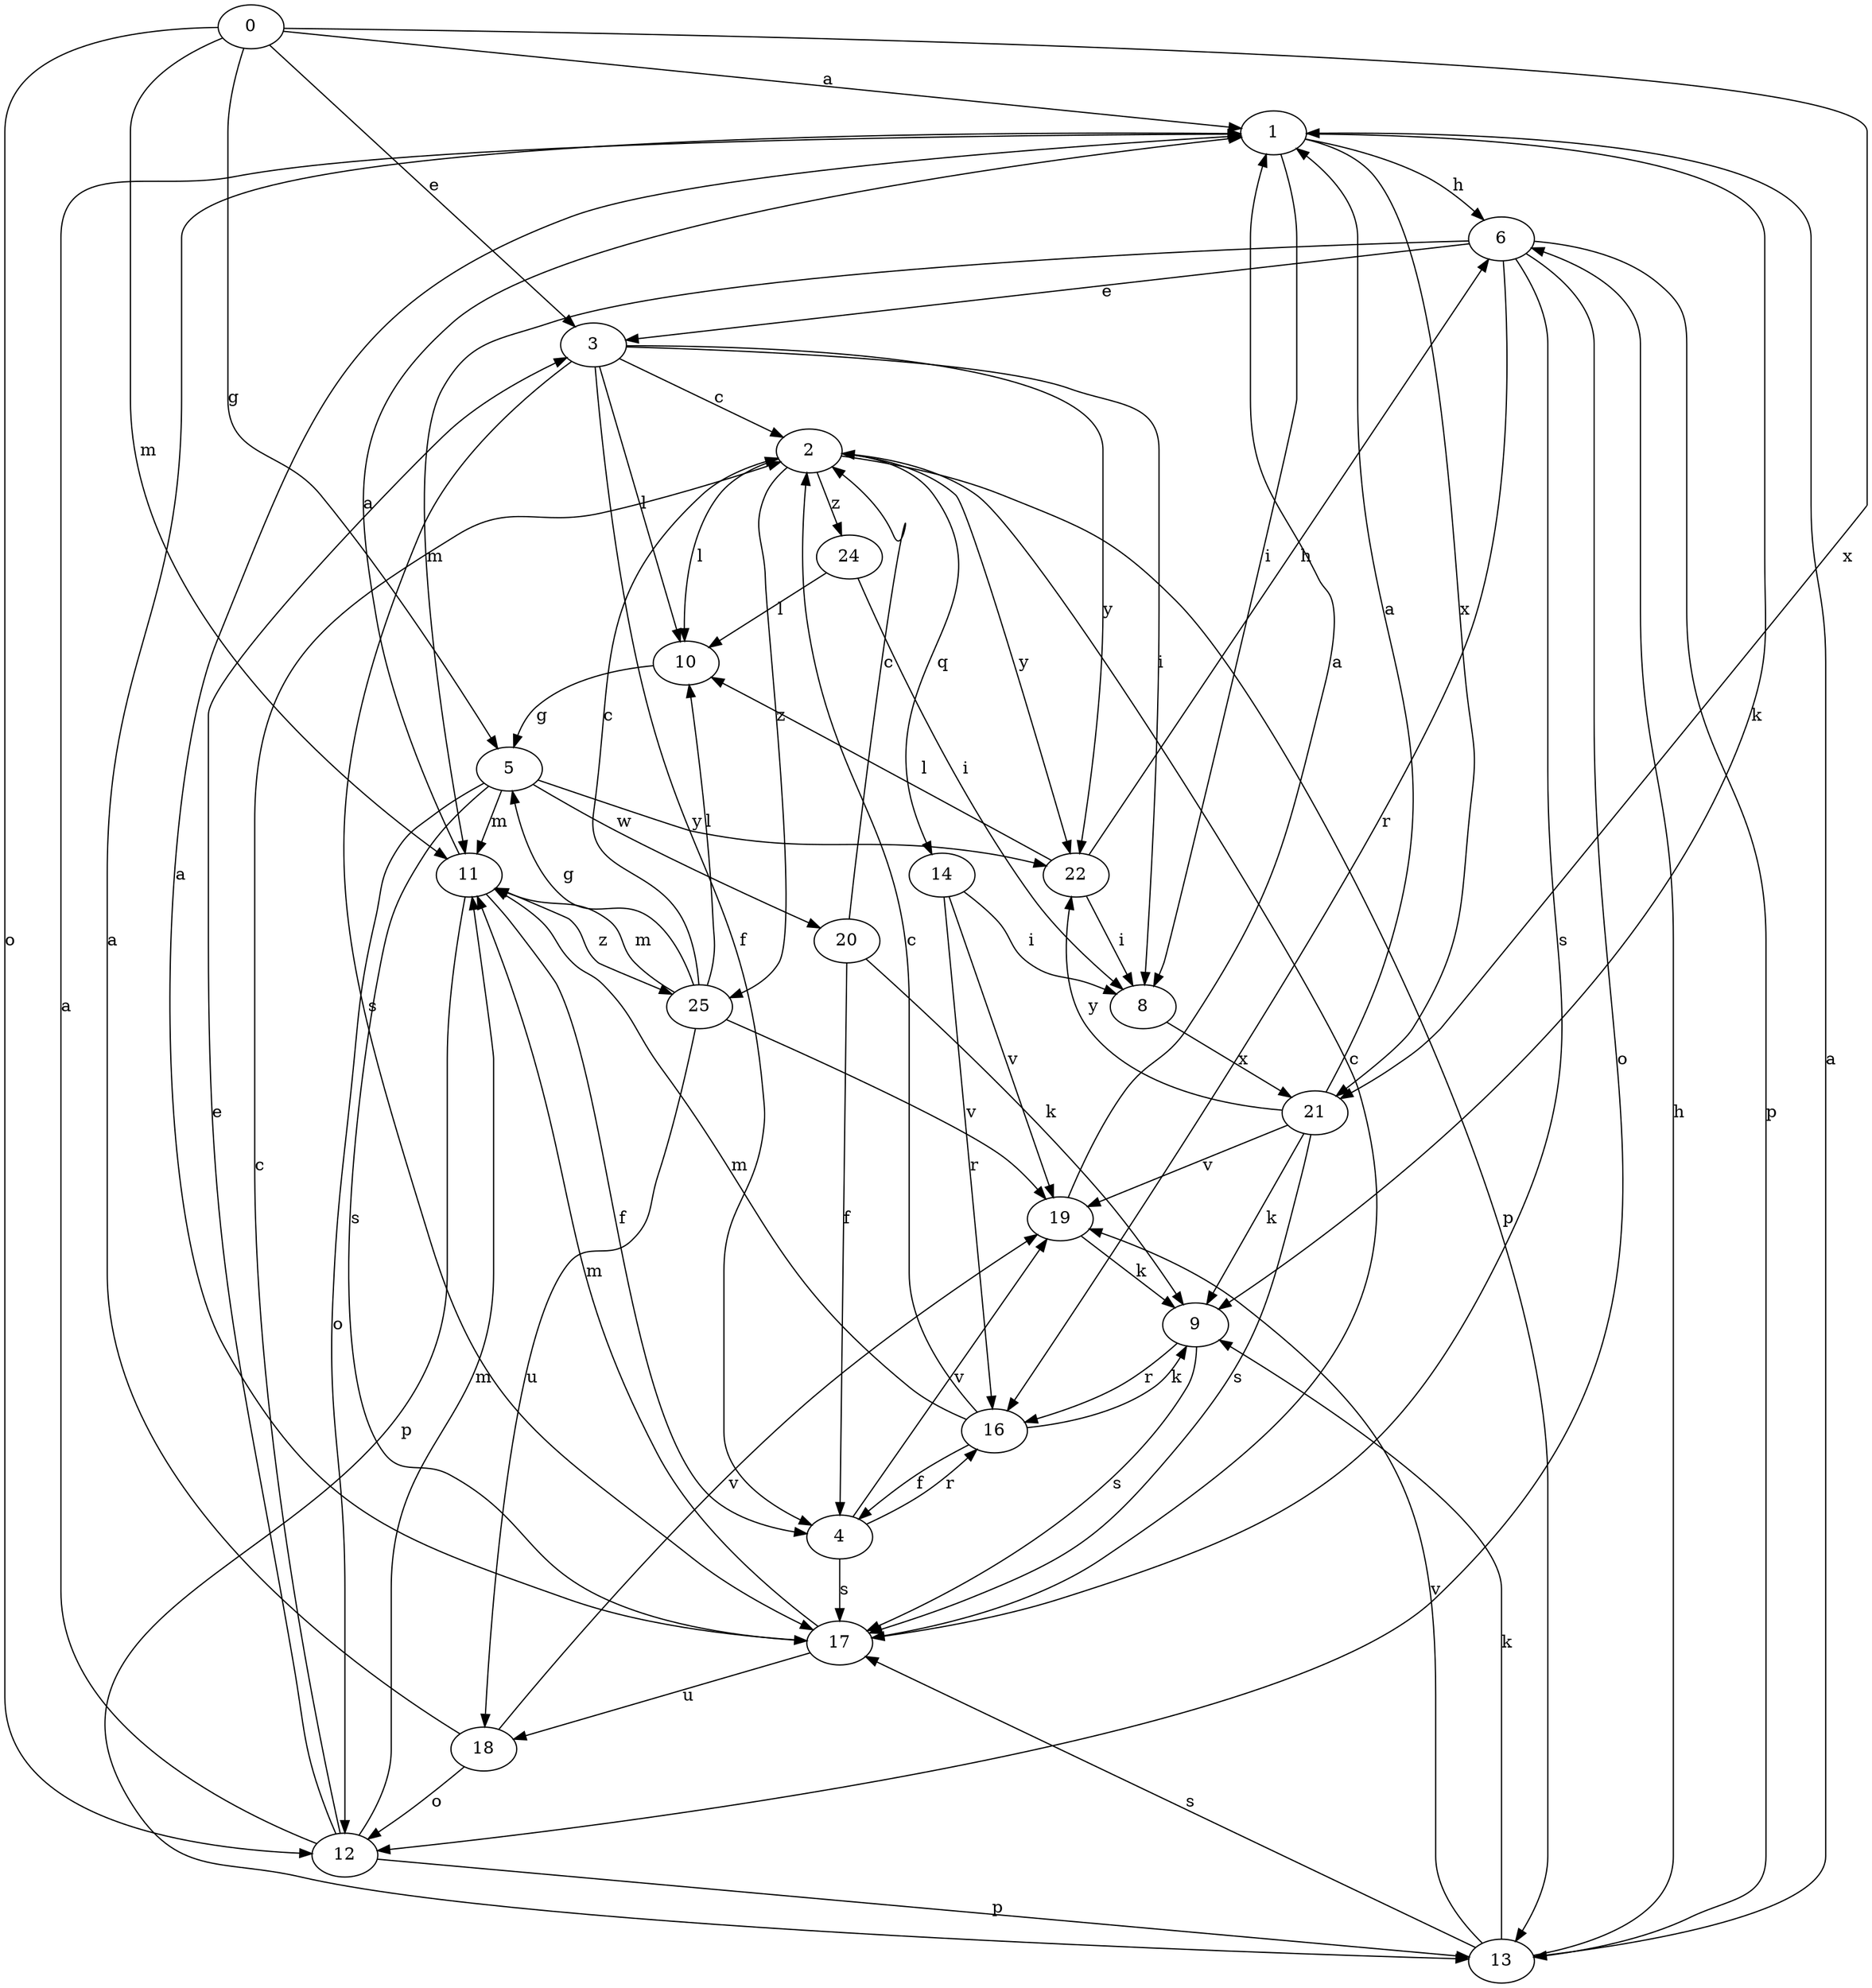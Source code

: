 strict digraph  {
0;
1;
2;
3;
4;
5;
6;
8;
9;
10;
11;
12;
13;
14;
16;
17;
18;
19;
20;
21;
22;
24;
25;
0 -> 1  [label=a];
0 -> 3  [label=e];
0 -> 5  [label=g];
0 -> 11  [label=m];
0 -> 12  [label=o];
0 -> 21  [label=x];
1 -> 6  [label=h];
1 -> 8  [label=i];
1 -> 9  [label=k];
1 -> 21  [label=x];
2 -> 10  [label=l];
2 -> 13  [label=p];
2 -> 14  [label=q];
2 -> 22  [label=y];
2 -> 24  [label=z];
2 -> 25  [label=z];
3 -> 2  [label=c];
3 -> 4  [label=f];
3 -> 8  [label=i];
3 -> 10  [label=l];
3 -> 17  [label=s];
3 -> 22  [label=y];
4 -> 16  [label=r];
4 -> 17  [label=s];
4 -> 19  [label=v];
5 -> 11  [label=m];
5 -> 12  [label=o];
5 -> 17  [label=s];
5 -> 20  [label=w];
5 -> 22  [label=y];
6 -> 3  [label=e];
6 -> 11  [label=m];
6 -> 12  [label=o];
6 -> 13  [label=p];
6 -> 16  [label=r];
6 -> 17  [label=s];
8 -> 21  [label=x];
9 -> 16  [label=r];
9 -> 17  [label=s];
10 -> 5  [label=g];
11 -> 1  [label=a];
11 -> 4  [label=f];
11 -> 13  [label=p];
11 -> 25  [label=z];
12 -> 1  [label=a];
12 -> 2  [label=c];
12 -> 3  [label=e];
12 -> 11  [label=m];
12 -> 13  [label=p];
13 -> 1  [label=a];
13 -> 6  [label=h];
13 -> 9  [label=k];
13 -> 17  [label=s];
13 -> 19  [label=v];
14 -> 8  [label=i];
14 -> 16  [label=r];
14 -> 19  [label=v];
16 -> 2  [label=c];
16 -> 4  [label=f];
16 -> 9  [label=k];
16 -> 11  [label=m];
17 -> 1  [label=a];
17 -> 2  [label=c];
17 -> 11  [label=m];
17 -> 18  [label=u];
18 -> 1  [label=a];
18 -> 12  [label=o];
18 -> 19  [label=v];
19 -> 1  [label=a];
19 -> 9  [label=k];
20 -> 2  [label=c];
20 -> 4  [label=f];
20 -> 9  [label=k];
21 -> 1  [label=a];
21 -> 9  [label=k];
21 -> 17  [label=s];
21 -> 19  [label=v];
21 -> 22  [label=y];
22 -> 6  [label=h];
22 -> 8  [label=i];
22 -> 10  [label=l];
24 -> 8  [label=i];
24 -> 10  [label=l];
25 -> 2  [label=c];
25 -> 5  [label=g];
25 -> 10  [label=l];
25 -> 11  [label=m];
25 -> 18  [label=u];
25 -> 19  [label=v];
}

